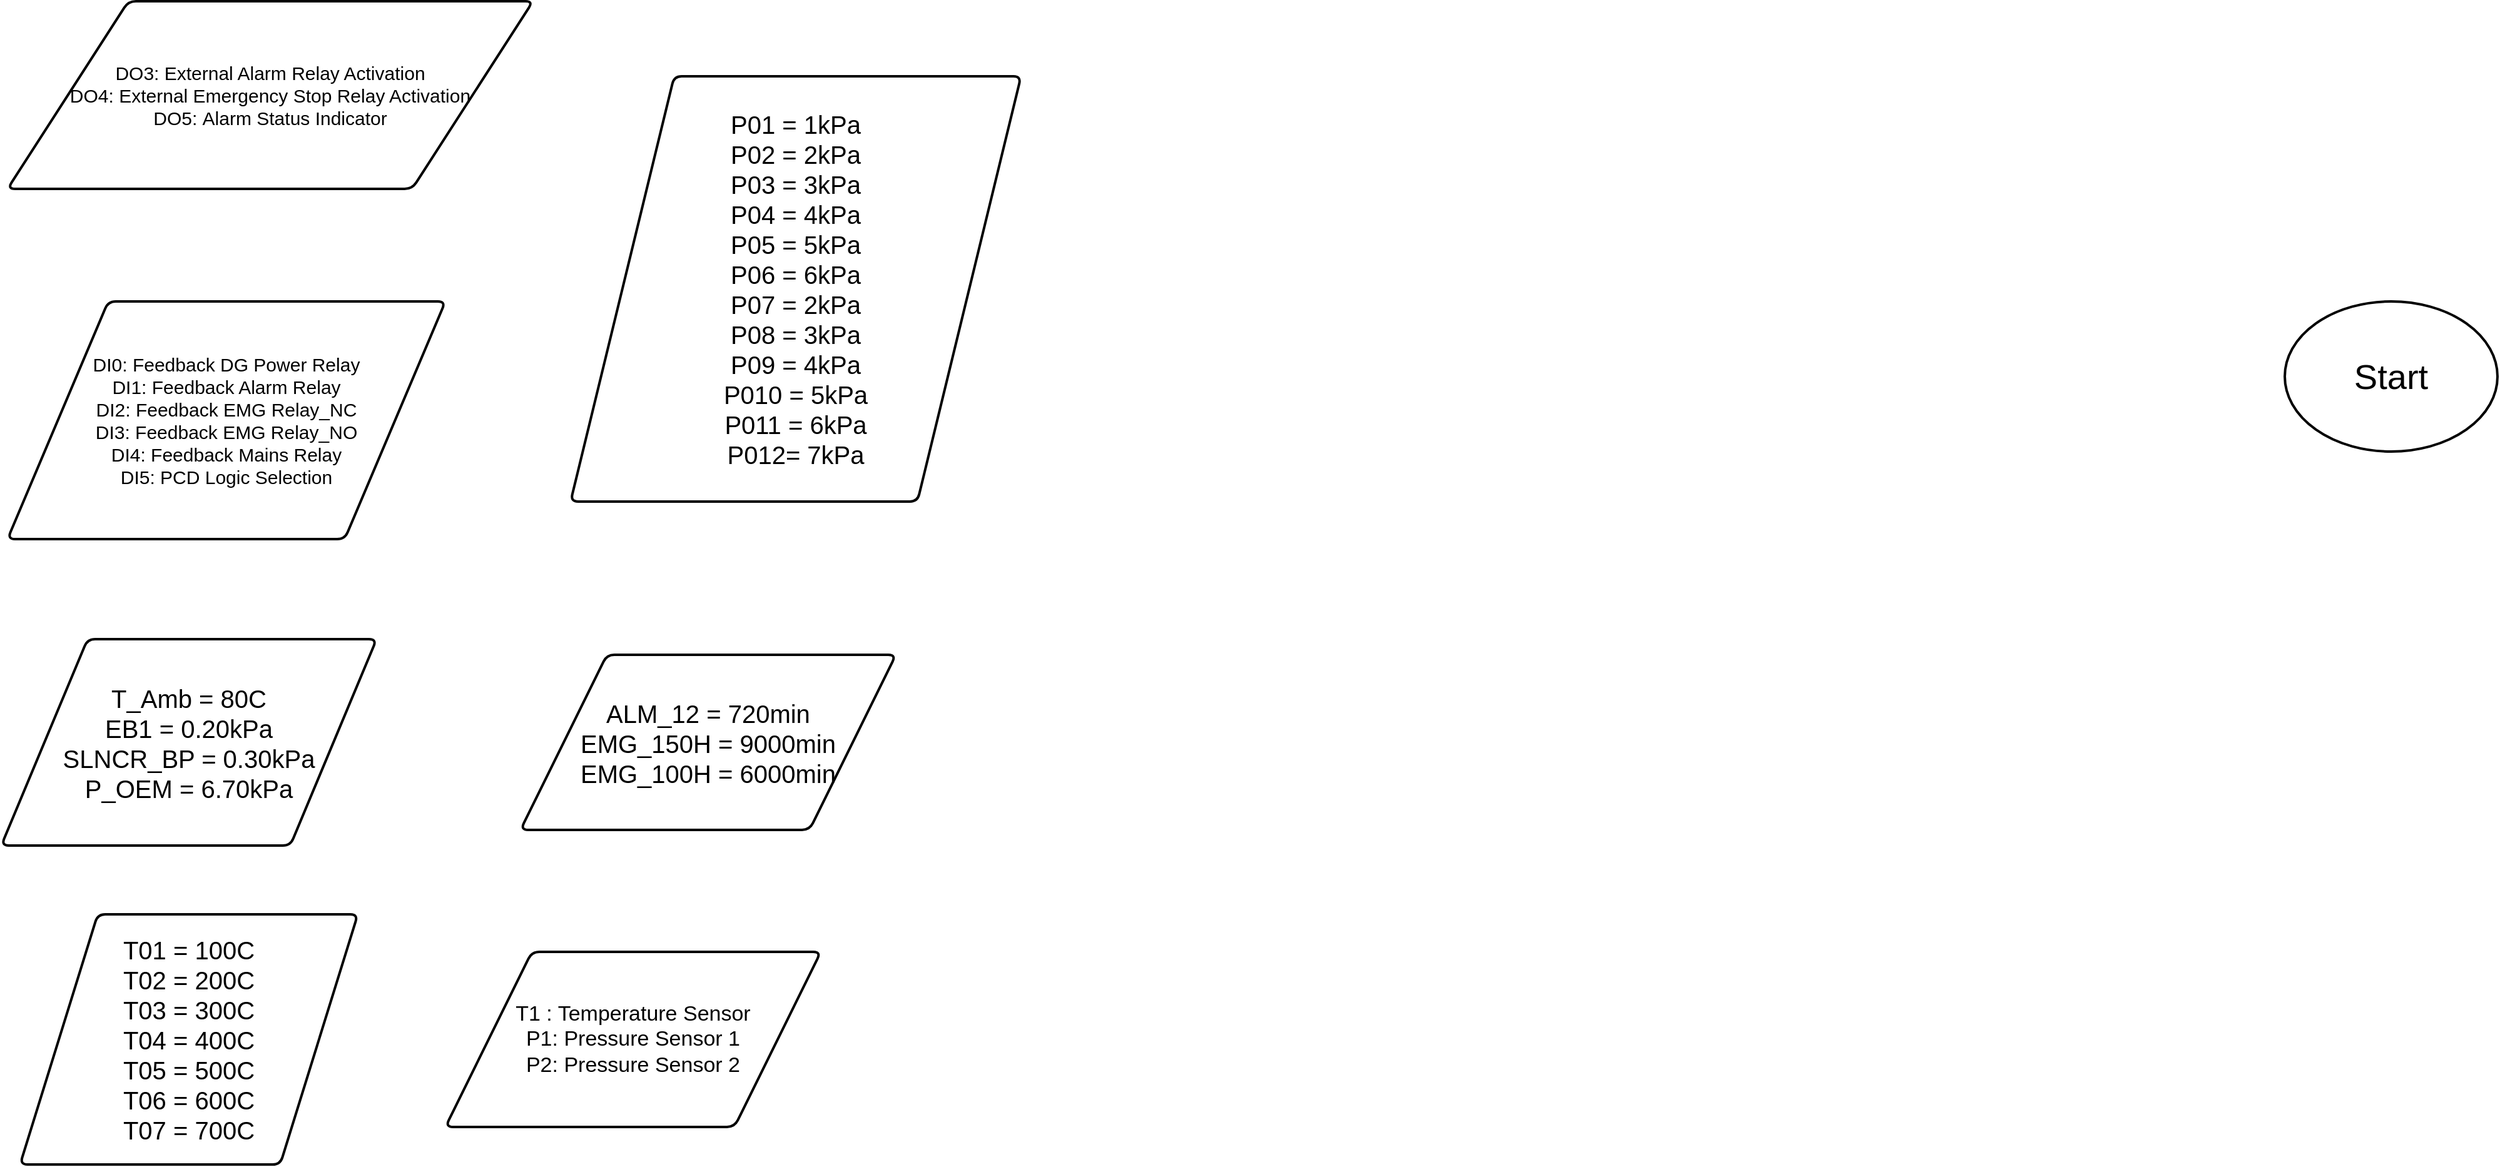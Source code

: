 <mxfile version="22.1.2" type="github">
  <diagram name="Page-1" id="bopPC6Q0unw4LHxkG6He">
    <mxGraphModel dx="2849" dy="1943" grid="1" gridSize="10" guides="1" tooltips="1" connect="1" arrows="1" fold="1" page="0" pageScale="1" pageWidth="850" pageHeight="1100" math="0" shadow="0">
      <root>
        <mxCell id="0" />
        <mxCell id="1" parent="0" />
        <mxCell id="6MORBjaquWV6y_gQg165-1" value="&lt;font style=&quot;font-size: 15px;&quot;&gt;DI0: Feedback DG Power Relay&lt;br&gt;DI1:&amp;nbsp;Feedback Alarm Relay&lt;br&gt;DI2:&amp;nbsp;Feedback EMG Relay_NC&lt;br&gt;DI3:&amp;nbsp;Feedback EMG Relay_NO&lt;br&gt;DI4:&amp;nbsp;Feedback Mains Relay&lt;br&gt;DI5:&amp;nbsp;PCD Logic Selection&lt;/font&gt;" style="shape=parallelogram;html=1;strokeWidth=2;perimeter=parallelogramPerimeter;whiteSpace=wrap;rounded=1;arcSize=12;size=0.23;fillColor=default;strokeColor=default;" vertex="1" parent="1">
          <mxGeometry x="-460" y="-180" width="350" height="190" as="geometry" />
        </mxCell>
        <mxCell id="6MORBjaquWV6y_gQg165-2" value="&lt;font style=&quot;font-size: 20px;&quot;&gt;T_Amb = 80C&lt;br&gt;EB1 = 0.20kPa&lt;br&gt;SLNCR_BP = 0.30kPa&lt;br&gt;P_OEM = 6.70kPa&lt;br&gt;&lt;/font&gt;" style="shape=parallelogram;html=1;strokeWidth=2;perimeter=parallelogramPerimeter;whiteSpace=wrap;rounded=1;arcSize=12;size=0.23;" vertex="1" parent="1">
          <mxGeometry x="-465" y="90" width="300" height="165" as="geometry" />
        </mxCell>
        <mxCell id="6MORBjaquWV6y_gQg165-3" value="&lt;font style=&quot;font-size: 20px;&quot;&gt;T01 = 100C&lt;br&gt;T02 = 200C&lt;br&gt;T03 = 300C&lt;br&gt;T04 = 400C&lt;br&gt;T05 = 500C&lt;br&gt;T06 = 600C&lt;br&gt;T07 = 700C&lt;br&gt;&lt;/font&gt;" style="shape=parallelogram;html=1;strokeWidth=2;perimeter=parallelogramPerimeter;whiteSpace=wrap;rounded=1;arcSize=12;size=0.23;" vertex="1" parent="1">
          <mxGeometry x="-450" y="310" width="270" height="200" as="geometry" />
        </mxCell>
        <mxCell id="6MORBjaquWV6y_gQg165-4" value="&lt;font style=&quot;font-size: 20px;&quot;&gt;P01 = 1kPa&lt;br style=&quot;border-color: var(--border-color);&quot;&gt;P02 = 2kPa&lt;br style=&quot;border-color: var(--border-color);&quot;&gt;P03 = 3kPa&lt;br style=&quot;border-color: var(--border-color);&quot;&gt;P04 = 4kPa&lt;br style=&quot;border-color: var(--border-color);&quot;&gt;P05 = 5kPa&lt;br style=&quot;border-color: var(--border-color);&quot;&gt;P06 = 6kPa&lt;br style=&quot;border-color: var(--border-color);&quot;&gt;P07 = 2kPa&lt;br&gt;P08 = 3kPa&lt;br&gt;P09 = 4kPa&lt;br&gt;P010 = 5kPa&lt;br style=&quot;border-color: var(--border-color);&quot;&gt;P011 = 6kPa&lt;br style=&quot;border-color: var(--border-color);&quot;&gt;P012= 7kPa&lt;br style=&quot;border-color: var(--border-color);&quot;&gt;&lt;/font&gt;" style="shape=parallelogram;html=1;strokeWidth=2;perimeter=parallelogramPerimeter;whiteSpace=wrap;rounded=1;arcSize=12;size=0.23;" vertex="1" parent="1">
          <mxGeometry x="-10" y="-360" width="360" height="340" as="geometry" />
        </mxCell>
        <mxCell id="6MORBjaquWV6y_gQg165-5" value="&lt;font style=&quot;font-size: 20px;&quot;&gt;ALM_12 = 720min&lt;br&gt;EMG_150H = 9000min&lt;br&gt;EMG_100H = 6000min&lt;/font&gt;" style="shape=parallelogram;html=1;strokeWidth=2;perimeter=parallelogramPerimeter;whiteSpace=wrap;rounded=1;arcSize=12;size=0.23;" vertex="1" parent="1">
          <mxGeometry x="-50" y="102.5" width="300" height="140" as="geometry" />
        </mxCell>
        <mxCell id="6MORBjaquWV6y_gQg165-6" value="&lt;font style=&quot;font-size: 15px;&quot;&gt;DO3:&amp;nbsp;External Alarm Relay Activation&lt;br&gt;DO4:&amp;nbsp;External Emergency Stop Relay Activation&lt;br&gt;DO5:&amp;nbsp;Alarm Status Indicator&lt;/font&gt;" style="shape=parallelogram;html=1;strokeWidth=2;perimeter=parallelogramPerimeter;whiteSpace=wrap;rounded=1;arcSize=12;size=0.23;" vertex="1" parent="1">
          <mxGeometry x="-460" y="-420" width="420" height="150" as="geometry" />
        </mxCell>
        <mxCell id="6MORBjaquWV6y_gQg165-7" value="&lt;font style=&quot;font-size: 28px;&quot;&gt;Start&lt;/font&gt;" style="strokeWidth=2;html=1;shape=mxgraph.flowchart.start_1;whiteSpace=wrap;" vertex="1" parent="1">
          <mxGeometry x="1360" y="-180" width="170" height="120" as="geometry" />
        </mxCell>
        <mxCell id="6MORBjaquWV6y_gQg165-8" value="&lt;font style=&quot;font-size: 17px;&quot;&gt;T1 : Temperature Sensor&lt;br&gt;P1: Pressure Sensor 1&lt;br&gt;P2: Pressure Sensor 2&lt;/font&gt;" style="shape=parallelogram;html=1;strokeWidth=2;perimeter=parallelogramPerimeter;whiteSpace=wrap;rounded=1;arcSize=12;size=0.23;" vertex="1" parent="1">
          <mxGeometry x="-110" y="340" width="300" height="140" as="geometry" />
        </mxCell>
      </root>
    </mxGraphModel>
  </diagram>
</mxfile>
